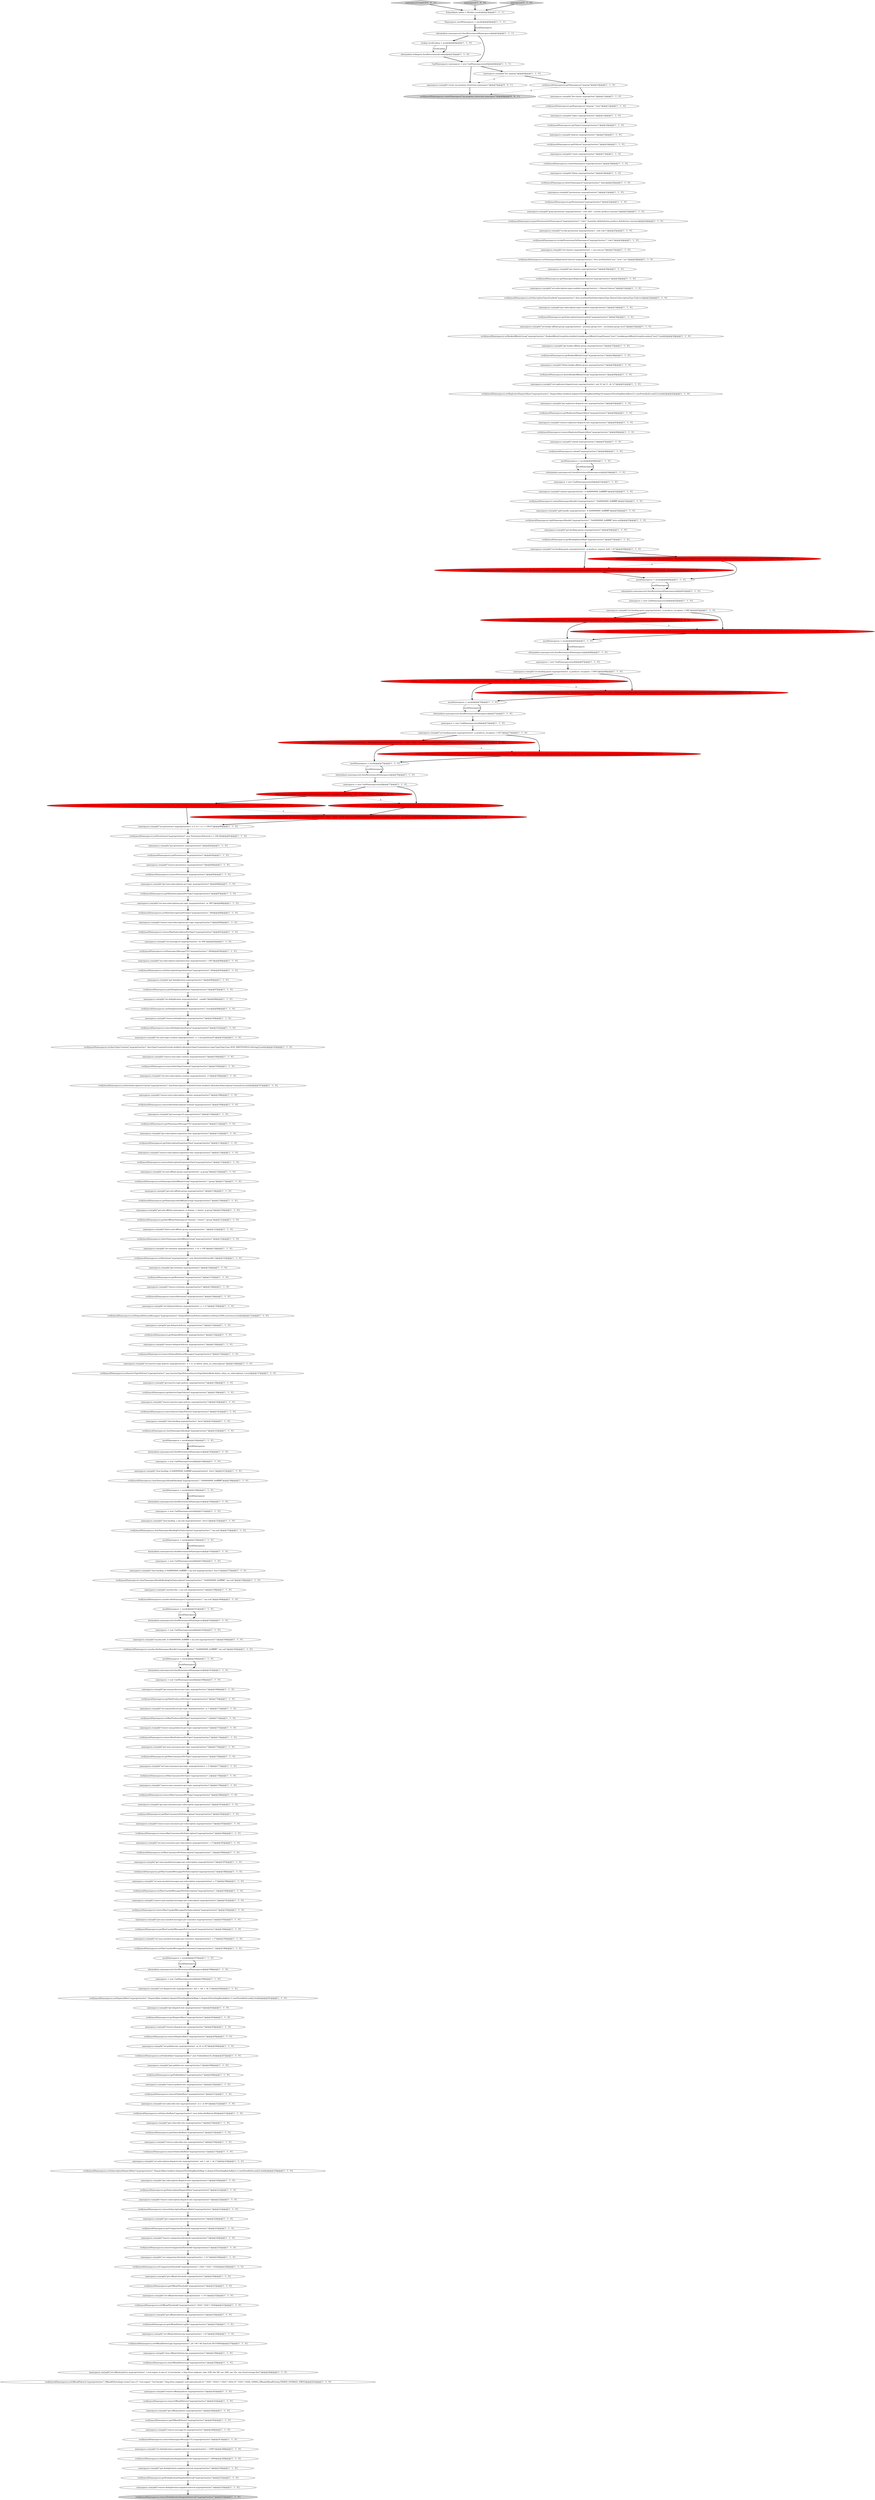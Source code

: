 digraph {
40 [style = filled, label = "when(admin.namespaces()).thenReturn(mockNamespaces)@@@66@@@['1', '1', '0']", fillcolor = white, shape = ellipse image = "AAA0AAABBB1BBB"];
129 [style = filled, label = "when(admin.namespaces()).thenReturn(mockNamespaces)@@@145@@@['1', '1', '0']", fillcolor = white, shape = ellipse image = "AAA0AAABBB1BBB"];
66 [style = filled, label = "namespaces.run(split(\"remove-retention myprop/clust/ns1\"))@@@128@@@['1', '1', '0']", fillcolor = white, shape = ellipse image = "AAA0AAABBB1BBB"];
51 [style = filled, label = "namespaces.run(split(\"get-offload-threshold myprop/clust/ns1\"))@@@230@@@['1', '1', '0']", fillcolor = white, shape = ellipse image = "AAA0AAABBB1BBB"];
261 [style = filled, label = "namespacesCreateV1['0', '0', '1']", fillcolor = lightgray, shape = diamond image = "AAA0AAABBB3BBB"];
214 [style = filled, label = "namespaces.run(split(\"set-offload-policies myprop/clust/ns1 -r test-region -d aws-s3 -b test-bucket -e http://test.endpoint -mbs 32M -rbs 5M -oat 10M -oae 10s -orp tiered-storage-first\"))@@@240@@@['1', '1', '0']", fillcolor = white, shape = ellipse image = "AAA0AAABBB1BBB"];
120 [style = filled, label = "namespaces.run(split(\"get-max-unacked-messages-per-subscription myprop/clust/ns1\"))@@@187@@@['1', '1', '0']", fillcolor = white, shape = ellipse image = "AAA0AAABBB1BBB"];
190 [style = filled, label = "mockNamespaces = mock()@@@144@@@['1', '1', '0']", fillcolor = white, shape = ellipse image = "AAA0AAABBB1BBB"];
84 [style = filled, label = "verify(mockNamespaces).setBacklogQuota(\"myprop/clust/ns1\",BacklogQuota.builder().limitSize(10 * 1024).retentionPolicy(RetentionPolicy.producer_exception).build())@@@64@@@['1', '0', '0']", fillcolor = red, shape = ellipse image = "AAA1AAABBB1BBB"];
171 [style = filled, label = "namespaces.run(split(\"remove-offload-policies myprop/clust/ns1\"))@@@242@@@['1', '1', '0']", fillcolor = white, shape = ellipse image = "AAA0AAABBB1BBB"];
147 [style = filled, label = "namespaces.run(split(\"get-replicator-dispatch-rate myprop/clust/ns1\"))@@@43@@@['1', '1', '0']", fillcolor = white, shape = ellipse image = "AAA0AAABBB1BBB"];
172 [style = filled, label = "verify(mockNamespaces).getMaxSubscriptionsPerTopic(\"myprop/clust/ns1\")@@@87@@@['1', '1', '0']", fillcolor = white, shape = ellipse image = "AAA0AAABBB1BBB"];
12 [style = filled, label = "namespaces.run(split(\"set-subscription-expiration-time myprop/clust/ns1 -t 60\"))@@@94@@@['1', '1', '0']", fillcolor = white, shape = ellipse image = "AAA0AAABBB1BBB"];
54 [style = filled, label = "mockNamespaces = mock()@@@60@@@['1', '1', '0']", fillcolor = white, shape = ellipse image = "AAA0AAABBB1BBB"];
151 [style = filled, label = "verify(mockNamespaces).getMaxUnackedMessagesPerConsumer(\"myprop/clust/ns1\")@@@194@@@['1', '1', '0']", fillcolor = white, shape = ellipse image = "AAA0AAABBB1BBB"];
34 [style = filled, label = "namespaces.run(split(\"get-bookie-affinity-group myprop/clust/ns1\"))@@@37@@@['1', '1', '0']", fillcolor = white, shape = ellipse image = "AAA0AAABBB1BBB"];
221 [style = filled, label = "verify(mockNamespaces).setMaxUnackedMessagesPerSubscription(\"myprop/clust/ns1\",3)@@@190@@@['1', '1', '0']", fillcolor = white, shape = ellipse image = "AAA0AAABBB1BBB"];
10 [style = filled, label = "namespaces.run(split(\"set-offload-deletion-lag myprop/clust/ns1 -l 1d\"))@@@236@@@['1', '1', '0']", fillcolor = white, shape = ellipse image = "AAA0AAABBB1BBB"];
229 [style = filled, label = "namespaces = new CmdNamespaces(null)@@@156@@@['1', '1', '0']", fillcolor = white, shape = ellipse image = "AAA0AAABBB1BBB"];
215 [style = filled, label = "verify(mockNamespaces).removeDelayedDeliveryMessages(\"myprop/clust/ns1\")@@@135@@@['1', '1', '0']", fillcolor = white, shape = ellipse image = "AAA0AAABBB1BBB"];
63 [style = filled, label = "verify(mockNamespaces).getPolicies(\"myprop/clust/ns1\")@@@16@@@['1', '1', '0']", fillcolor = white, shape = ellipse image = "AAA0AAABBB1BBB"];
174 [style = filled, label = "verify(mockNamespaces).removeMaxUnackedMessagesPerSubscription(\"myprop/clust/ns1\")@@@192@@@['1', '1', '0']", fillcolor = white, shape = ellipse image = "AAA0AAABBB1BBB"];
117 [style = filled, label = "verify(mockNamespaces).setBacklogQuota(\"myprop/clust/ns1\",BacklogQuota.builder().limitSize(10 * 1024 * 1024).retentionPolicy(RetentionPolicy.producer_exception).build())@@@69@@@['1', '0', '0']", fillcolor = red, shape = ellipse image = "AAA1AAABBB1BBB"];
183 [style = filled, label = "namespaces.run(split(\"remove-max-consumers-per-topic myprop/clust/ns1\"))@@@179@@@['1', '1', '0']", fillcolor = white, shape = ellipse image = "AAA0AAABBB1BBB"];
162 [style = filled, label = "namespaces.run(split(\"clear-backlog -s my-sub myprop/clust/ns1 -force\"))@@@152@@@['1', '1', '0']", fillcolor = white, shape = ellipse image = "AAA0AAABBB1BBB"];
225 [style = filled, label = "namespaces = new CmdNamespaces(null)@@@168@@@['1', '1', '0']", fillcolor = white, shape = ellipse image = "AAA0AAABBB1BBB"];
71 [style = filled, label = "namespaces.run(split(\"get-subscription-types-enabled myprop/clust/ns1\"))@@@33@@@['1', '1', '0']", fillcolor = white, shape = ellipse image = "AAA0AAABBB1BBB"];
131 [style = filled, label = "mockNamespaces = mock()@@@70@@@['1', '1', '0']", fillcolor = white, shape = ellipse image = "AAA0AAABBB1BBB"];
181 [style = filled, label = "mockNamespaces = mock()@@@197@@@['1', '1', '0']", fillcolor = white, shape = ellipse image = "AAA0AAABBB1BBB"];
58 [style = filled, label = "verify(mockNamespaces).getPersistence(\"myprop/clust/ns1\")@@@83@@@['1', '1', '0']", fillcolor = white, shape = ellipse image = "AAA0AAABBB1BBB"];
260 [style = filled, label = "namespaces.run(split(\"create my-prop/my-cluster/my-namespace\"))@@@7@@@['0', '0', '1']", fillcolor = white, shape = ellipse image = "AAA0AAABBB3BBB"];
126 [style = filled, label = "namespaces.run(split(\"get-subscribe-rate myprop/clust/ns1\"))@@@214@@@['1', '1', '0']", fillcolor = white, shape = ellipse image = "AAA0AAABBB1BBB"];
166 [style = filled, label = "namespaces.run(split(\"grant-permission myprop/clust/ns1 --role role1 --actions produce,consume\"))@@@23@@@['1', '1', '0']", fillcolor = white, shape = ellipse image = "AAA0AAABBB1BBB"];
168 [style = filled, label = "namespaces.run(split(\"clear-offload-deletion-lag myprop/clust/ns1\"))@@@238@@@['1', '1', '0']", fillcolor = white, shape = ellipse image = "AAA0AAABBB1BBB"];
176 [style = filled, label = "verify(mockNamespaces).deleteNamespaceAntiAffinityGroup(\"myprop/clust/ns1\")@@@123@@@['1', '1', '0']", fillcolor = white, shape = ellipse image = "AAA0AAABBB1BBB"];
43 [style = filled, label = "namespaces.run(split(\"get-subscription-expiration-time myprop/clust/ns1\"))@@@112@@@['1', '1', '0']", fillcolor = white, shape = ellipse image = "AAA0AAABBB1BBB"];
19 [style = filled, label = "verify(mockNamespaces).clearNamespaceBacklog(\"myprop/clust/ns1\")@@@143@@@['1', '1', '0']", fillcolor = white, shape = ellipse image = "AAA0AAABBB1BBB"];
44 [style = filled, label = "namespaces.run(split(\"clear-backlog -b 0x80000000_0xffffffff myprop/clust/ns1 -force\"))@@@147@@@['1', '1', '0']", fillcolor = white, shape = ellipse image = "AAA0AAABBB1BBB"];
102 [style = filled, label = "verify(mockNamespaces).setBookieAffinityGroup(\"myprop/clust/ns1\",BookieAffinityGroupData.builder().bookkeeperAffinityGroupPrimary(\"test1\").bookkeeperAffinityGroupSecondary(\"test2\").build())@@@36@@@['1', '1', '0']", fillcolor = white, shape = ellipse image = "AAA0AAABBB1BBB"];
199 [style = filled, label = "namespaces.run(split(\"unsubscribe -b 0x80000000_0xffffffff -s my-sub myprop/clust/ns1\"))@@@164@@@['1', '1', '0']", fillcolor = white, shape = ellipse image = "AAA0AAABBB1BBB"];
200 [style = filled, label = "namespaces = new CmdNamespaces(null)@@@199@@@['1', '1', '0']", fillcolor = white, shape = ellipse image = "AAA0AAABBB1BBB"];
178 [style = filled, label = "when(admin.namespaces()).thenReturn(mockNamespaces)@@@50@@@['1', '1', '0']", fillcolor = white, shape = ellipse image = "AAA0AAABBB1BBB"];
201 [style = filled, label = "namespaces.run(split(\"get-compaction-threshold myprop/clust/ns1\"))@@@224@@@['1', '1', '0']", fillcolor = white, shape = ellipse image = "AAA0AAABBB1BBB"];
31 [style = filled, label = "verify(mockNamespaces).revokePermissionsOnNamespace(\"myprop/clust/ns1\",\"role1\")@@@26@@@['1', '1', '0']", fillcolor = white, shape = ellipse image = "AAA0AAABBB1BBB"];
59 [style = filled, label = "namespaces.run(split(\"get-max-consumers-per-subscription myprop/clust/ns1\"))@@@181@@@['1', '1', '0']", fillcolor = white, shape = ellipse image = "AAA0AAABBB1BBB"];
27 [style = filled, label = "verify(mockNamespaces).removeReplicatorDispatchRate(\"myprop/clust/ns1\")@@@46@@@['1', '1', '0']", fillcolor = white, shape = ellipse image = "AAA0AAABBB1BBB"];
3 [style = filled, label = "Lookup mockLookup = mock()@@@6@@@['1', '1', '0']", fillcolor = white, shape = ellipse image = "AAA0AAABBB1BBB"];
60 [style = filled, label = "verify(mockNamespaces).removeSubscribeRate(\"myprop/clust/ns1\")@@@217@@@['1', '1', '0']", fillcolor = white, shape = ellipse image = "AAA0AAABBB1BBB"];
211 [style = filled, label = "verify(mockNamespaces).createNamespace(\"myprop/clust/ns1\")@@@18@@@['1', '1', '0']", fillcolor = white, shape = ellipse image = "AAA0AAABBB1BBB"];
240 [style = filled, label = "verify(mockNamespaces).setReplicatorDispatchRate(\"myprop/clust/ns1\",DispatchRate.builder().dispatchThrottlingRateInMsg(10).dispatchThrottlingRateInByte(11).ratePeriodInSecond(12).build())@@@42@@@['1', '1', '0']", fillcolor = white, shape = ellipse image = "AAA0AAABBB1BBB"];
87 [style = filled, label = "mockNamespaces = mock()@@@154@@@['1', '1', '0']", fillcolor = white, shape = ellipse image = "AAA0AAABBB1BBB"];
222 [style = filled, label = "namespaces = new CmdNamespaces(null)@@@51@@@['1', '1', '0']", fillcolor = white, shape = ellipse image = "AAA0AAABBB1BBB"];
207 [style = filled, label = "verify(mockNamespaces).removeDeduplicationSnapshotInterval(\"myprop/clust/ns1\")@@@253@@@['1', '1', '0']", fillcolor = lightgray, shape = ellipse image = "AAA0AAABBB1BBB"];
86 [style = filled, label = "namespaces.run(split(\"get-message-ttl myprop/clust/ns1\"))@@@110@@@['1', '1', '0']", fillcolor = white, shape = ellipse image = "AAA0AAABBB1BBB"];
28 [style = filled, label = "verify(mockNamespaces).setInactiveTopicPolicies(\"myprop/clust/ns1\",new InactiveTopicPolicies(InactiveTopicDeleteMode.delete_when_no_subscriptions,1,true))@@@137@@@['1', '1', '0']", fillcolor = white, shape = ellipse image = "AAA0AAABBB1BBB"];
153 [style = filled, label = "verify(mockNamespaces).setBacklogQuota(\"myprop/clust/ns1\",BacklogQuota.builder().limitSize(10l * 1024 * 1024 * 1024).limitTime(10000).retentionPolicy(RetentionPolicy.producer_exception).build())@@@79@@@['1', '0', '0']", fillcolor = red, shape = ellipse image = "AAA1AAABBB1BBB"];
234 [style = filled, label = "namespaces = new CmdNamespaces(null)@@@72@@@['1', '1', '0']", fillcolor = white, shape = ellipse image = "AAA0AAABBB1BBB"];
8 [style = filled, label = "verify(mockNamespaces).removePersistence(\"myprop/clust/ns1\")@@@85@@@['1', '1', '0']", fillcolor = white, shape = ellipse image = "AAA0AAABBB1BBB"];
152 [style = filled, label = "verify(mockNamespaces).setSubscriptionDispatchRate(\"myprop/clust/ns1\",DispatchRate.builder().dispatchThrottlingRateInMsg(-1).dispatchThrottlingRateInByte(-1).ratePeriodInSecond(2).build())@@@219@@@['1', '1', '0']", fillcolor = white, shape = ellipse image = "AAA0AAABBB1BBB"];
45 [style = filled, label = "verify(mockNamespaces).unsubscribeNamespaceBundle(\"myprop/clust/ns1\",\"0x80000000_0xffffffff\",\"my-sub\")@@@165@@@['1', '1', '0']", fillcolor = white, shape = ellipse image = "AAA0AAABBB1BBB"];
18 [style = filled, label = "verify(mockNamespaces).getCompactionThreshold(\"myprop/clust/ns1\")@@@225@@@['1', '1', '0']", fillcolor = white, shape = ellipse image = "AAA0AAABBB1BBB"];
46 [style = filled, label = "namespaces.run(split(\"clear-backlog -b 0x80000000_0xffffffff -s my-sub myprop/clust/ns1 -force\"))@@@157@@@['1', '1', '0']", fillcolor = white, shape = ellipse image = "AAA0AAABBB1BBB"];
4 [style = filled, label = "verify(mockNamespaces).getOffloadThreshold(\"myprop/clust/ns1\")@@@231@@@['1', '1', '0']", fillcolor = white, shape = ellipse image = "AAA0AAABBB1BBB"];
143 [style = filled, label = "namespaces.run(split(\"get-publish-rate myprop/clust/ns1\"))@@@208@@@['1', '1', '0']", fillcolor = white, shape = ellipse image = "AAA0AAABBB1BBB"];
56 [style = filled, label = "namespaces.run(split(\"get-dispatch-rate myprop/clust/ns1\"))@@@202@@@['1', '1', '0']", fillcolor = white, shape = ellipse image = "AAA0AAABBB1BBB"];
50 [style = filled, label = "mockNamespaces = mock()@@@49@@@['1', '1', '0']", fillcolor = white, shape = ellipse image = "AAA0AAABBB1BBB"];
111 [style = filled, label = "namespaces.run(split(\"remove-max-unacked-messages-per-subscription myprop/clust/ns1\"))@@@191@@@['1', '1', '0']", fillcolor = white, shape = ellipse image = "AAA0AAABBB1BBB"];
26 [style = filled, label = "namespaces.run(split(\"get-deduplication-snapshot-interval myprop/clust/ns1\"))@@@250@@@['1', '1', '0']", fillcolor = white, shape = ellipse image = "AAA0AAABBB1BBB"];
52 [style = filled, label = "namespaces.run(split(\"set-backlog-quota myprop/clust/ns1 -p producer_request_hold -l 10\"))@@@58@@@['1', '1', '0']", fillcolor = white, shape = ellipse image = "AAA0AAABBB1BBB"];
196 [style = filled, label = "namespaces.run(split(\"get-deduplication myprop/clust/ns1\"))@@@96@@@['1', '1', '0']", fillcolor = white, shape = ellipse image = "AAA0AAABBB1BBB"];
9 [style = filled, label = "verify(mockNamespaces).setDispatchRate(\"myprop/clust/ns1\",DispatchRate.builder().dispatchThrottlingRateInMsg(-1).dispatchThrottlingRateInByte(-1).ratePeriodInSecond(2).build())@@@201@@@['1', '1', '0']", fillcolor = white, shape = ellipse image = "AAA0AAABBB1BBB"];
115 [style = filled, label = "verify(mockNamespaces).setMaxConsumersPerTopic(\"myprop/clust/ns1\",2)@@@178@@@['1', '1', '0']", fillcolor = white, shape = ellipse image = "AAA0AAABBB1BBB"];
210 [style = filled, label = "namespaces.run(split(\"set-clusters myprop/clust/ns1 -c use,usw,usc\"))@@@27@@@['1', '1', '0']", fillcolor = white, shape = ellipse image = "AAA0AAABBB1BBB"];
110 [style = filled, label = "namespaces.run(split(\"get-inactive-topic-policies myprop/clust/ns1\"))@@@138@@@['1', '1', '0']", fillcolor = white, shape = ellipse image = "AAA0AAABBB1BBB"];
33 [style = filled, label = "verify(mockNamespaces).removeAutoTopicCreation(\"myprop/clust/ns1\")@@@105@@@['1', '1', '0']", fillcolor = white, shape = ellipse image = "AAA0AAABBB1BBB"];
36 [style = filled, label = "namespaces.run(split(\"set-retention myprop/clust/ns1 -t 1h -s 1M\"))@@@124@@@['1', '1', '0']", fillcolor = white, shape = ellipse image = "AAA0AAABBB1BBB"];
98 [style = filled, label = "namespaces.run(split(\"get-max-producers-per-topic myprop/clust/ns1\"))@@@169@@@['1', '1', '0']", fillcolor = white, shape = ellipse image = "AAA0AAABBB1BBB"];
21 [style = filled, label = "namespaces.run(split(\"unload myprop/clust/ns1 -b 0x80000000_0xffffffff\"))@@@52@@@['1', '1', '0']", fillcolor = white, shape = ellipse image = "AAA0AAABBB1BBB"];
165 [style = filled, label = "when(admin.namespaces()).thenReturn(mockNamespaces)@@@155@@@['1', '1', '0']", fillcolor = white, shape = ellipse image = "AAA0AAABBB1BBB"];
257 [style = filled, label = "verify(mockNamespaces).setBacklogQuota(\"myprop/clust/ns1\",BacklogQuota.builder().limitSize(10).retentionPolicy(RetentionPolicy.producer_request_hold).build(),BacklogQuota.BacklogQuotaType.destination_storage)@@@59@@@['0', '1', '0']", fillcolor = red, shape = ellipse image = "AAA1AAABBB2BBB"];
204 [style = filled, label = "namespaces.run(split(\"get-clusters myprop/clust/ns1\"))@@@29@@@['1', '1', '0']", fillcolor = white, shape = ellipse image = "AAA0AAABBB1BBB"];
235 [style = filled, label = "verify(mockNamespaces).getSubscribeRate(\"myprop/clust/ns1\")@@@215@@@['1', '1', '0']", fillcolor = white, shape = ellipse image = "AAA0AAABBB1BBB"];
259 [style = filled, label = "verify(mockNamespaces).createNamespace(\"my-prop/my-cluster/my-namespace\")@@@8@@@['0', '0', '1']", fillcolor = lightgray, shape = ellipse image = "AAA0AAABBB3BBB"];
230 [style = filled, label = "verify(mockNamespaces).setRetention(\"myprop/clust/ns1\",new RetentionPolicies(60,1))@@@125@@@['1', '1', '0']", fillcolor = white, shape = ellipse image = "AAA0AAABBB1BBB"];
155 [style = filled, label = "verify(mockNamespaces).getTopics(\"myprop/clust/ns1\")@@@14@@@['1', '1', '0']", fillcolor = white, shape = ellipse image = "AAA0AAABBB1BBB"];
64 [style = filled, label = "verify(mockNamespaces).removeMaxProducersPerTopic(\"myprop/clust/ns1\")@@@174@@@['1', '1', '0']", fillcolor = white, shape = ellipse image = "AAA0AAABBB1BBB"];
57 [style = filled, label = "namespaces.run(split(\"remove-max-producers-per-topic myprop/clust/ns1\"))@@@173@@@['1', '1', '0']", fillcolor = white, shape = ellipse image = "AAA0AAABBB1BBB"];
72 [style = filled, label = "verify(mockNamespaces).clearNamespaceBundleBacklogForSubscription(\"myprop/clust/ns1\",\"0x80000000_0xffffffff\",\"my-sub\")@@@158@@@['1', '1', '0']", fillcolor = white, shape = ellipse image = "AAA0AAABBB1BBB"];
100 [style = filled, label = "namespaces.run(split(\"get-max-subscriptions-per-topic myprop/clust/ns1\"))@@@86@@@['1', '1', '0']", fillcolor = white, shape = ellipse image = "AAA0AAABBB1BBB"];
167 [style = filled, label = "verify(mockNamespaces).removeCompactionThreshold(\"myprop/clust/ns1\")@@@227@@@['1', '1', '0']", fillcolor = white, shape = ellipse image = "AAA0AAABBB1BBB"];
256 [style = filled, label = "verify(mockNamespaces).setBacklogQuota(\"myprop/clust/ns1\",BacklogQuota.builder().limitSize(10l * 1024 * 1024 * 1024).limitTime(10000).retentionPolicy(RetentionPolicy.producer_exception).build(),BacklogQuota.BacklogQuotaType.message_age)@@@79@@@['0', '1', '0']", fillcolor = red, shape = ellipse image = "AAA1AAABBB2BBB"];
32 [style = filled, label = "when(admin.namespaces()).thenReturn(mockNamespaces)@@@76@@@['1', '1', '0']", fillcolor = white, shape = ellipse image = "AAA0AAABBB1BBB"];
25 [style = filled, label = "namespaces.run(split(\"get-max-unacked-messages-per-consumer myprop/clust/ns1\"))@@@193@@@['1', '1', '0']", fillcolor = white, shape = ellipse image = "AAA0AAABBB1BBB"];
68 [style = filled, label = "namespaces = new CmdNamespaces(null)@@@67@@@['1', '1', '0']", fillcolor = white, shape = ellipse image = "AAA0AAABBB1BBB"];
246 [style = filled, label = "mockNamespaces = mock()@@@161@@@['1', '1', '0']", fillcolor = white, shape = ellipse image = "AAA0AAABBB1BBB"];
24 [style = filled, label = "verify(mockNamespaces).setNamespaceAntiAffinityGroup(\"myprop/clust/ns1\",\"group\")@@@117@@@['1', '1', '0']", fillcolor = white, shape = ellipse image = "AAA0AAABBB1BBB"];
158 [style = filled, label = "verify(mockNamespaces).getBacklogQuotaMap(\"myprop/clust/ns1\")@@@57@@@['1', '1', '0']", fillcolor = white, shape = ellipse image = "AAA0AAABBB1BBB"];
74 [style = filled, label = "namespaces.run(split(\"remove-publish-rate myprop/clust/ns1\"))@@@210@@@['1', '1', '0']", fillcolor = white, shape = ellipse image = "AAA0AAABBB1BBB"];
184 [style = filled, label = "mockNamespaces = mock()@@@65@@@['1', '1', '0']", fillcolor = white, shape = ellipse image = "AAA0AAABBB1BBB"];
191 [style = filled, label = "verify(mockNamespaces).getSubscriptionTypesEnabled(\"myprop/clust/ns1\")@@@34@@@['1', '1', '0']", fillcolor = white, shape = ellipse image = "AAA0AAABBB1BBB"];
138 [style = filled, label = "verify(mockNamespaces).getPublishRate(\"myprop/clust/ns1\")@@@209@@@['1', '1', '0']", fillcolor = white, shape = ellipse image = "AAA0AAABBB1BBB"];
233 [style = filled, label = "namespaces = new CmdNamespaces(null)@@@163@@@['1', '1', '0']", fillcolor = white, shape = ellipse image = "AAA0AAABBB1BBB"];
242 [style = filled, label = "namespaces.run(split(\"set-deduplication-snapshot-interval myprop/clust/ns1 -i 1000\"))@@@248@@@['1', '1', '0']", fillcolor = white, shape = ellipse image = "AAA0AAABBB1BBB"];
0 [style = filled, label = "namespaces.run(split(\"get-anti-affinity-group myprop/clust/ns1\"))@@@118@@@['1', '1', '0']", fillcolor = white, shape = ellipse image = "AAA0AAABBB1BBB"];
161 [style = filled, label = "verify(mockNamespaces).deleteBookieAffinityGroup(\"myprop/clust/ns1\")@@@40@@@['1', '1', '0']", fillcolor = white, shape = ellipse image = "AAA0AAABBB1BBB"];
218 [style = filled, label = "verify(mockNamespaces).getMaxConsumersPerSubscription(\"myprop/clust/ns1\")@@@182@@@['1', '1', '0']", fillcolor = white, shape = ellipse image = "AAA0AAABBB1BBB"];
228 [style = filled, label = "namespaces.run(split(\"set-persistence myprop/clust/ns1 -e 2 -w 1 -a 1 -r 100.0\"))@@@80@@@['1', '1', '0']", fillcolor = white, shape = ellipse image = "AAA0AAABBB1BBB"];
140 [style = filled, label = "namespaces.run(split(\"remove-delayed-delivery myprop/clust/ns1\"))@@@134@@@['1', '1', '0']", fillcolor = white, shape = ellipse image = "AAA0AAABBB1BBB"];
38 [style = filled, label = "verify(mockNamespaces).grantPermissionOnNamespace(\"myprop/clust/ns1\",\"role1\",EnumSet.of(AuthAction.produce,AuthAction.consume))@@@24@@@['1', '1', '0']", fillcolor = white, shape = ellipse image = "AAA0AAABBB1BBB"];
193 [style = filled, label = "namespaces.run(split(\"split-bundle myprop/clust/ns1 -b 0x00000000_0xffffffff\"))@@@54@@@['1', '1', '0']", fillcolor = white, shape = ellipse image = "AAA0AAABBB1BBB"];
121 [style = filled, label = "verify(mockNamespaces).getSubscriptionDispatchRate(\"myprop/clust/ns1\")@@@221@@@['1', '1', '0']", fillcolor = white, shape = ellipse image = "AAA0AAABBB1BBB"];
142 [style = filled, label = "namespaces.run(split(\"delete-anti-affinity-group myprop/clust/ns1 \"))@@@122@@@['1', '1', '0']", fillcolor = white, shape = ellipse image = "AAA0AAABBB1BBB"];
241 [style = filled, label = "verify(mockNamespaces).setDeduplicationSnapshotInterval(\"myprop/clust/ns1\",1000)@@@249@@@['1', '1', '0']", fillcolor = white, shape = ellipse image = "AAA0AAABBB1BBB"];
61 [style = filled, label = "verify(mockNamespaces).clearOffloadDeleteLag(\"myprop/clust/ns1\")@@@239@@@['1', '1', '0']", fillcolor = white, shape = ellipse image = "AAA0AAABBB1BBB"];
62 [style = filled, label = "namespaces.run(split(\"remove-inactive-topic-policies myprop/clust/ns1\"))@@@140@@@['1', '1', '0']", fillcolor = white, shape = ellipse image = "AAA0AAABBB1BBB"];
37 [style = filled, label = "when(admin.namespaces()).thenReturn(mockNamespaces)@@@150@@@['1', '1', '0']", fillcolor = white, shape = ellipse image = "AAA0AAABBB1BBB"];
6 [style = filled, label = "verify(mockNamespaces).getNamespaces(\"myprop\",\"clust\")@@@12@@@['1', '1', '0']", fillcolor = white, shape = ellipse image = "AAA0AAABBB1BBB"];
141 [style = filled, label = "namespaces['1', '0', '0']", fillcolor = lightgray, shape = diamond image = "AAA0AAABBB1BBB"];
208 [style = filled, label = "verify(mockNamespaces).setMaxConsumersPerSubscription(\"myprop/clust/ns1\",3)@@@186@@@['1', '1', '0']", fillcolor = white, shape = ellipse image = "AAA0AAABBB1BBB"];
91 [style = filled, label = "namespaces.run(split(\"remove-compaction-threshold myprop/clust/ns1\"))@@@226@@@['1', '1', '0']", fillcolor = white, shape = ellipse image = "AAA0AAABBB1BBB"];
175 [style = filled, label = "verify(mockNamespaces).splitNamespaceBundle(\"myprop/clust/ns1\",\"0x00000000_0xffffffff\",false,null)@@@55@@@['1', '1', '0']", fillcolor = white, shape = ellipse image = "AAA0AAABBB1BBB"];
42 [style = filled, label = "verify(mockNamespaces).getMaxUnackedMessagesPerSubscription(\"myprop/clust/ns1\")@@@188@@@['1', '1', '0']", fillcolor = white, shape = ellipse image = "AAA0AAABBB1BBB"];
20 [style = filled, label = "namespaces.run(split(\"create myprop/clust/ns1\"))@@@17@@@['1', '1', '0']", fillcolor = white, shape = ellipse image = "AAA0AAABBB1BBB"];
1 [style = filled, label = "when(admin.namespaces()).thenReturn(mockNamespaces)@@@162@@@['1', '1', '0']", fillcolor = white, shape = ellipse image = "AAA0AAABBB1BBB"];
69 [style = filled, label = "namespaces = new CmdNamespaces(null)@@@146@@@['1', '1', '0']", fillcolor = white, shape = ellipse image = "AAA0AAABBB1BBB"];
29 [style = filled, label = "verify(mockNamespaces).setCompactionThreshold(\"myprop/clust/ns1\",1024 * 1024 * 1024)@@@229@@@['1', '1', '0']", fillcolor = white, shape = ellipse image = "AAA0AAABBB1BBB"];
104 [style = filled, label = "namespaces.run(split(\"set-subscribe-rate myprop/clust/ns1 -sr 2 -st 60\"))@@@212@@@['1', '1', '0']", fillcolor = white, shape = ellipse image = "AAA0AAABBB1BBB"];
136 [style = filled, label = "verify(mockNamespaces).unload(\"myprop/clust/ns1\")@@@48@@@['1', '1', '0']", fillcolor = white, shape = ellipse image = "AAA0AAABBB1BBB"];
203 [style = filled, label = "namespaces.run(split(\"get-subscription-dispatch-rate myprop/clust/ns1\"))@@@220@@@['1', '1', '0']", fillcolor = white, shape = ellipse image = "AAA0AAABBB1BBB"];
243 [style = filled, label = "verify(mockNamespaces).getReplicatorDispatchRate(\"myprop/clust/ns1\")@@@44@@@['1', '1', '0']", fillcolor = white, shape = ellipse image = "AAA0AAABBB1BBB"];
254 [style = filled, label = "verify(mockNamespaces).setBacklogQuota(\"myprop/clust/ns1\",BacklogQuota.builder().limitSize(10 * 1024 * 1024).retentionPolicy(RetentionPolicy.producer_exception).build(),BacklogQuota.BacklogQuotaType.destination_storage)@@@69@@@['0', '1', '0']", fillcolor = red, shape = ellipse image = "AAA1AAABBB2BBB"];
148 [style = filled, label = "verify(mockNamespaces).getDeduplicationSnapshotInterval(\"myprop/clust/ns1\")@@@251@@@['1', '1', '0']", fillcolor = white, shape = ellipse image = "AAA0AAABBB1BBB"];
194 [style = filled, label = "verify(mockNamespaces).setNamespaceMessageTTL(\"myprop/clust/ns1\",300)@@@93@@@['1', '1', '0']", fillcolor = white, shape = ellipse image = "AAA0AAABBB1BBB"];
182 [style = filled, label = "verify(mockNamespaces).getNamespaces(\"myprop\")@@@10@@@['1', '1', '0']", fillcolor = white, shape = ellipse image = "AAA0AAABBB1BBB"];
258 [style = filled, label = "verify(mockNamespaces).setBacklogQuota(\"myprop/clust/ns1\",BacklogQuota.builder().limitSize(10 * 1024).retentionPolicy(RetentionPolicy.producer_exception).build(),BacklogQuota.BacklogQuotaType.destination_storage)@@@64@@@['0', '1', '0']", fillcolor = red, shape = ellipse image = "AAA1AAABBB2BBB"];
47 [style = filled, label = "verify(mockNamespaces).deleteNamespace(\"myprop/clust/ns1\",false)@@@20@@@['1', '1', '0']", fillcolor = white, shape = ellipse image = "AAA0AAABBB1BBB"];
96 [style = filled, label = "namespaces.run(split(\"set-compaction-threshold myprop/clust/ns1 -t 1G\"))@@@228@@@['1', '1', '0']", fillcolor = white, shape = ellipse image = "AAA0AAABBB1BBB"];
212 [style = filled, label = "verify(mockNamespaces).getInactiveTopicPolicies(\"myprop/clust/ns1\")@@@139@@@['1', '1', '0']", fillcolor = white, shape = ellipse image = "AAA0AAABBB1BBB"];
163 [style = filled, label = "namespaces.run(split(\"list myprop\"))@@@9@@@['1', '1', '0']", fillcolor = white, shape = ellipse image = "AAA0AAABBB1BBB"];
97 [style = filled, label = "when(admin.namespaces()).thenReturn(mockNamespaces)@@@5@@@['1', '1', '1']", fillcolor = white, shape = ellipse image = "AAA0AAABBB1BBB"];
127 [style = filled, label = "verify(mockNamespaces).getSubscriptionExpirationTime(\"myprop/clust/ns1\")@@@113@@@['1', '1', '0']", fillcolor = white, shape = ellipse image = "AAA0AAABBB1BBB"];
238 [style = filled, label = "namespaces.run(split(\"remove-auto-topic-creation myprop/clust/ns1\"))@@@104@@@['1', '1', '0']", fillcolor = white, shape = ellipse image = "AAA0AAABBB1BBB"];
49 [style = filled, label = "verify(mockNamespaces).setOffloadPolicies(\"myprop/clust/ns1\",OffloadPoliciesImpl.create(\"aws-s3\",\"test-region\",\"test-bucket\",\"http://test.endpoint\",null,null,null,null,32 * 1024 * 1024,5 * 1024 * 1024,10 * 1024 * 1024L,10000L,OffloadedReadPriority.TIERED_STORAGE_FIRST))@@@241@@@['1', '1', '0']", fillcolor = white, shape = ellipse image = "AAA0AAABBB1BBB"];
125 [style = filled, label = "namespaces.run(split(\"set-delayed-delivery myprop/clust/ns1 -e -t 1s\"))@@@130@@@['1', '1', '0']", fillcolor = white, shape = ellipse image = "AAA0AAABBB1BBB"];
14 [style = filled, label = "verify(mockNamespaces).setDeduplicationStatus(\"myprop/clust/ns1\",true)@@@99@@@['1', '1', '0']", fillcolor = white, shape = ellipse image = "AAA0AAABBB1BBB"];
154 [style = filled, label = "namespaces.run(split(\"remove-subscribe-rate myprop/clust/ns1\"))@@@216@@@['1', '1', '0']", fillcolor = white, shape = ellipse image = "AAA0AAABBB1BBB"];
17 [style = filled, label = "verify(mockNamespaces).removeDispatchRate(\"myprop/clust/ns1\")@@@205@@@['1', '1', '0']", fillcolor = white, shape = ellipse image = "AAA0AAABBB1BBB"];
109 [style = filled, label = "namespaces.run(split(\"remove-deduplication-snapshot-interval myprop/clust/ns1\"))@@@252@@@['1', '1', '0']", fillcolor = white, shape = ellipse image = "AAA0AAABBB1BBB"];
224 [style = filled, label = "verify(mockNamespaces).setMaxProducersPerTopic(\"myprop/clust/ns1\",1)@@@172@@@['1', '1', '0']", fillcolor = white, shape = ellipse image = "AAA0AAABBB1BBB"];
78 [style = filled, label = "namespaces.run(split(\"set-subscription-types-enabled myprop/clust/ns1 -t Shared,Failover\"))@@@31@@@['1', '1', '0']", fillcolor = white, shape = ellipse image = "AAA0AAABBB1BBB"];
105 [style = filled, label = "verify(mockNamespaces).removePublishRate(\"myprop/clust/ns1\")@@@211@@@['1', '1', '0']", fillcolor = white, shape = ellipse image = "AAA0AAABBB1BBB"];
159 [style = filled, label = "verify(mockNamespaces).removeOffloadPolicies(\"myprop/clust/ns1\")@@@243@@@['1', '1', '0']", fillcolor = white, shape = ellipse image = "AAA0AAABBB1BBB"];
226 [style = filled, label = "when(admin.lookups()).thenReturn(mockLookup)@@@7@@@['1', '1', '0']", fillcolor = white, shape = ellipse image = "AAA0AAABBB1BBB"];
94 [style = filled, label = "verify(mockNamespaces).setNamespaceReplicationClusters(\"myprop/clust/ns1\",Sets.newHashSet(\"use\",\"usw\",\"usc\"))@@@28@@@['1', '1', '0']", fillcolor = white, shape = ellipse image = "AAA0AAABBB1BBB"];
195 [style = filled, label = "namespaces.run(split(\"set-backlog-quota myprop/clust/ns1 -p producer_exception -l 10G\"))@@@73@@@['1', '1', '0']", fillcolor = white, shape = ellipse image = "AAA0AAABBB1BBB"];
118 [style = filled, label = "verify(mockNamespaces).getMaxConsumersPerTopic(\"myprop/clust/ns1\")@@@176@@@['1', '1', '0']", fillcolor = white, shape = ellipse image = "AAA0AAABBB1BBB"];
76 [style = filled, label = "namespaces.run(split(\"unload myprop/clust/ns1\"))@@@47@@@['1', '1', '0']", fillcolor = white, shape = ellipse image = "AAA0AAABBB1BBB"];
106 [style = filled, label = "verify(mockNamespaces).setPublishRate(\"myprop/clust/ns1\",new PublishRate(10,20))@@@207@@@['1', '1', '0']", fillcolor = white, shape = ellipse image = "AAA0AAABBB1BBB"];
122 [style = filled, label = "namespaces.run(split(\"clear-backlog myprop/clust/ns1 -force\"))@@@142@@@['1', '1', '0']", fillcolor = white, shape = ellipse image = "AAA0AAABBB1BBB"];
170 [style = filled, label = "namespaces.run(split(\"revoke-permission myprop/clust/ns1 --role role1\"))@@@25@@@['1', '1', '0']", fillcolor = white, shape = ellipse image = "AAA0AAABBB1BBB"];
219 [style = filled, label = "namespaces.run(split(\"set-inactive-topic-policies myprop/clust/ns1 -e -t 1s -m delete_when_no_subscriptions\"))@@@136@@@['1', '1', '0']", fillcolor = white, shape = ellipse image = "AAA0AAABBB1BBB"];
132 [style = filled, label = "namespaces.run(split(\"set-anti-affinity-group myprop/clust/ns1 -g group\"))@@@116@@@['1', '1', '0']", fillcolor = white, shape = ellipse image = "AAA0AAABBB1BBB"];
134 [style = filled, label = "namespaces.run(split(\"get-max-consumers-per-topic myprop/clust/ns1\"))@@@175@@@['1', '1', '0']", fillcolor = white, shape = ellipse image = "AAA0AAABBB1BBB"];
99 [style = filled, label = "namespaces.run(split(\"set-max-consumers-per-subscription myprop/clust/ns1 -c 3\"))@@@185@@@['1', '1', '0']", fillcolor = white, shape = ellipse image = "AAA0AAABBB1BBB"];
247 [style = filled, label = "namespaces.run(split(\"remove-auto-subscription-creation myprop/clust/ns1\"))@@@108@@@['1', '1', '0']", fillcolor = white, shape = ellipse image = "AAA0AAABBB1BBB"];
192 [style = filled, label = "namespaces.run(split(\"get-delayed-delivery myprop/clust/ns1\"))@@@132@@@['1', '1', '0']", fillcolor = white, shape = ellipse image = "AAA0AAABBB1BBB"];
88 [style = filled, label = "verify(mockNamespaces).getNamespaceReplicationClusters(\"myprop/clust/ns1\")@@@30@@@['1', '1', '0']", fillcolor = white, shape = ellipse image = "AAA0AAABBB1BBB"];
124 [style = filled, label = "namespaces.run(split(\"get-offload-deletion-lag myprop/clust/ns1\"))@@@234@@@['1', '1', '0']", fillcolor = white, shape = ellipse image = "AAA0AAABBB1BBB"];
205 [style = filled, label = "namespaces.run(split(\"list-cluster myprop/clust\"))@@@11@@@['1', '1', '0']", fillcolor = white, shape = ellipse image = "AAA0AAABBB1BBB"];
237 [style = filled, label = "namespaces.run(split(\"set-max-unacked-messages-per-subscription myprop/clust/ns1 -c 3\"))@@@189@@@['1', '1', '0']", fillcolor = white, shape = ellipse image = "AAA0AAABBB1BBB"];
119 [style = filled, label = "when(admin.namespaces()).thenReturn(mockNamespaces)@@@71@@@['1', '1', '0']", fillcolor = white, shape = ellipse image = "AAA0AAABBB1BBB"];
223 [style = filled, label = "namespaces.run(split(\"topics myprop/clust/ns1\"))@@@13@@@['1', '1', '0']", fillcolor = white, shape = ellipse image = "AAA0AAABBB1BBB"];
107 [style = filled, label = "namespaces.run(split(\"set-replicator-dispatch-rate myprop/clust/ns1 -md 10 -bd 11 -dt 12\"))@@@41@@@['1', '1', '0']", fillcolor = white, shape = ellipse image = "AAA0AAABBB1BBB"];
41 [style = filled, label = "verify(mockNamespaces).setMaxUnackedMessagesPerConsumer(\"myprop/clust/ns1\",3)@@@196@@@['1', '1', '0']", fillcolor = white, shape = ellipse image = "AAA0AAABBB1BBB"];
82 [style = filled, label = "verify(mockNamespaces).getPermissions(\"myprop/clust/ns1\")@@@22@@@['1', '1', '0']", fillcolor = white, shape = ellipse image = "AAA0AAABBB1BBB"];
23 [style = filled, label = "verify(mockNamespaces).clearNamespaceBacklogForSubscription(\"myprop/clust/ns1\",\"my-sub\")@@@153@@@['1', '1', '0']", fillcolor = white, shape = ellipse image = "AAA0AAABBB1BBB"];
116 [style = filled, label = "verify(mockNamespaces).clearNamespaceBundleBacklog(\"myprop/clust/ns1\",\"0x80000000_0xffffffff\")@@@148@@@['1', '1', '0']", fillcolor = white, shape = ellipse image = "AAA0AAABBB1BBB"];
156 [style = filled, label = "namespaces.run(split(\"set-max-subscriptions-per-topic myprop/clust/ns1 -m 300\"))@@@88@@@['1', '1', '0']", fillcolor = white, shape = ellipse image = "AAA0AAABBB1BBB"];
95 [style = filled, label = "namespaces.run(split(\"delete-bookie-affinity-group myprop/clust/ns1\"))@@@39@@@['1', '1', '0']", fillcolor = white, shape = ellipse image = "AAA0AAABBB1BBB"];
92 [style = filled, label = "namespaces.run(split(\"remove-max-consumers-per-subscription myprop/clust/ns1\"))@@@183@@@['1', '1', '0']", fillcolor = white, shape = ellipse image = "AAA0AAABBB1BBB"];
145 [style = filled, label = "namespaces.run(split(\"set-subscription-dispatch-rate myprop/clust/ns1 -md -1 -bd -1 -dt 2\"))@@@218@@@['1', '1', '0']", fillcolor = white, shape = ellipse image = "AAA0AAABBB1BBB"];
130 [style = filled, label = "namespaces.run(split(\"get-backlog-quotas myprop/clust/ns1\"))@@@56@@@['1', '1', '0']", fillcolor = white, shape = ellipse image = "AAA0AAABBB1BBB"];
123 [style = filled, label = "verify(mockNamespaces).setSubscribeRate(\"myprop/clust/ns1\",new SubscribeRate(2,60))@@@213@@@['1', '1', '0']", fillcolor = white, shape = ellipse image = "AAA0AAABBB1BBB"];
236 [style = filled, label = "namespaces.run(split(\"permissions myprop/clust/ns1\"))@@@21@@@['1', '1', '0']", fillcolor = white, shape = ellipse image = "AAA0AAABBB1BBB"];
179 [style = filled, label = "namespaces.run(split(\"get-offload-policies myprop/clust/ns1\"))@@@244@@@['1', '1', '0']", fillcolor = white, shape = ellipse image = "AAA0AAABBB1BBB"];
11 [style = filled, label = "namespaces.run(split(\"set-message-ttl myprop/clust/ns1 -ttl 300\"))@@@92@@@['1', '1', '0']", fillcolor = white, shape = ellipse image = "AAA0AAABBB1BBB"];
93 [style = filled, label = "verify(mockNamespaces).setBacklogQuota(\"myprop/clust/ns1\",BacklogQuota.builder().limitSize(10L * 1024 * 1024 * 1024).retentionPolicy(RetentionPolicy.producer_exception).build())@@@74@@@['1', '0', '0']", fillcolor = red, shape = ellipse image = "AAA1AAABBB1BBB"];
103 [style = filled, label = "verify(mockNamespaces).getDispatchRate(\"myprop/clust/ns1\")@@@203@@@['1', '1', '0']", fillcolor = white, shape = ellipse image = "AAA0AAABBB1BBB"];
135 [style = filled, label = "namespaces.run(split(\"remove-persistence myprop/clust/ns1\"))@@@84@@@['1', '1', '0']", fillcolor = white, shape = ellipse image = "AAA0AAABBB1BBB"];
185 [style = filled, label = "when(admin.namespaces()).thenReturn(mockNamespaces)@@@198@@@['1', '1', '0']", fillcolor = white, shape = ellipse image = "AAA0AAABBB1BBB"];
187 [style = filled, label = "verify(mockNamespaces).getOffloadDeleteLagMs(\"myprop/clust/ns1\")@@@235@@@['1', '1', '0']", fillcolor = white, shape = ellipse image = "AAA0AAABBB1BBB"];
146 [style = filled, label = "verify(mockNamespaces).removeSubscriptionDispatchRate(\"myprop/clust/ns1\")@@@223@@@['1', '1', '0']", fillcolor = white, shape = ellipse image = "AAA0AAABBB1BBB"];
209 [style = filled, label = "namespaces.run(split(\"policies myprop/clust/ns1\"))@@@15@@@['1', '1', '0']", fillcolor = white, shape = ellipse image = "AAA0AAABBB1BBB"];
216 [style = filled, label = "verify(mockNamespaces).getAntiAffinityNamespaces(\"dummy\",\"cluster\",\"group\")@@@121@@@['1', '1', '0']", fillcolor = white, shape = ellipse image = "AAA0AAABBB1BBB"];
227 [style = filled, label = "mockNamespaces = mock()@@@149@@@['1', '1', '0']", fillcolor = white, shape = ellipse image = "AAA0AAABBB1BBB"];
244 [style = filled, label = "namespaces.run(split(\"get-retention myprop/clust/ns1\"))@@@126@@@['1', '1', '0']", fillcolor = white, shape = ellipse image = "AAA0AAABBB1BBB"];
15 [style = filled, label = "namespaces.run(split(\"remove-deduplication myprop/clust/ns1\"))@@@100@@@['1', '1', '0']", fillcolor = white, shape = ellipse image = "AAA0AAABBB1BBB"];
249 [style = filled, label = "verify(mockNamespaces).removeMaxConsumersPerSubscription(\"myprop/clust/ns1\")@@@184@@@['1', '1', '0']", fillcolor = white, shape = ellipse image = "AAA0AAABBB1BBB"];
113 [style = filled, label = "namespaces.run(split(\"remove-subscription-dispatch-rate myprop/clust/ns1\"))@@@222@@@['1', '1', '0']", fillcolor = white, shape = ellipse image = "AAA0AAABBB1BBB"];
108 [style = filled, label = "mockNamespaces = mock()@@@166@@@['1', '1', '0']", fillcolor = white, shape = ellipse image = "AAA0AAABBB1BBB"];
149 [style = filled, label = "namespaces.run(split(\"set-backlog-quota myprop/clust/ns1 -p producer_exception -l 10G -lt 10000\"))@@@78@@@['1', '0', '0']", fillcolor = red, shape = ellipse image = "AAA1AAABBB1BBB"];
133 [style = filled, label = "verify(mockNamespaces).setOffloadThreshold(\"myprop/clust/ns1\",1024 * 1024 * 1024)@@@233@@@['1', '1', '0']", fillcolor = white, shape = ellipse image = "AAA0AAABBB1BBB"];
16 [style = filled, label = "CmdNamespaces namespaces = new CmdNamespaces(null)@@@6@@@['1', '1', '1']", fillcolor = white, shape = ellipse image = "AAA0AAABBB1BBB"];
157 [style = filled, label = "verify(mockNamespaces).removeAutoSubscriptionCreation(\"myprop/clust/ns1\")@@@109@@@['1', '1', '0']", fillcolor = white, shape = ellipse image = "AAA0AAABBB1BBB"];
231 [style = filled, label = "namespaces.run(split(\"get-persistence myprop/clust/ns1\"))@@@82@@@['1', '1', '0']", fillcolor = white, shape = ellipse image = "AAA0AAABBB1BBB"];
245 [style = filled, label = "when(admin.namespaces()).thenReturn(mockNamespaces)@@@61@@@['1', '1', '0']", fillcolor = white, shape = ellipse image = "AAA0AAABBB1BBB"];
248 [style = filled, label = "verify(mockNamespaces).removeRetention(\"myprop/clust/ns1\")@@@129@@@['1', '1', '0']", fillcolor = white, shape = ellipse image = "AAA0AAABBB1BBB"];
197 [style = filled, label = "namespaces = new CmdNamespaces(null)@@@151@@@['1', '1', '0']", fillcolor = white, shape = ellipse image = "AAA0AAABBB1BBB"];
220 [style = filled, label = "verify(mockNamespaces).setPersistence(\"myprop/clust/ns1\",new PersistencePolicies(2,1,1,100.0d))@@@81@@@['1', '1', '0']", fillcolor = white, shape = ellipse image = "AAA0AAABBB1BBB"];
160 [style = filled, label = "namespaces.run(split(\"set-deduplication myprop/clust/ns1 --enable\"))@@@98@@@['1', '1', '0']", fillcolor = white, shape = ellipse image = "AAA0AAABBB1BBB"];
67 [style = filled, label = "verify(mockNamespaces).unsubscribeNamespace(\"myprop/clust/ns1\",\"my-sub\")@@@160@@@['1', '1', '0']", fillcolor = white, shape = ellipse image = "AAA0AAABBB1BBB"];
189 [style = filled, label = "verify(mockNamespaces).getDelayedDelivery(\"myprop/clust/ns1\")@@@133@@@['1', '1', '0']", fillcolor = white, shape = ellipse image = "AAA0AAABBB1BBB"];
253 [style = filled, label = "verify(mockNamespaces).setBacklogQuota(\"myprop/clust/ns1\",BacklogQuota.builder().limitSize(10L * 1024 * 1024 * 1024).retentionPolicy(RetentionPolicy.producer_exception).build(),BacklogQuota.BacklogQuotaType.destination_storage)@@@74@@@['0', '1', '0']", fillcolor = red, shape = ellipse image = "AAA1AAABBB2BBB"];
22 [style = filled, label = "verify(mockNamespaces).setAutoSubscriptionCreation(\"myprop/clust/ns1\",AutoSubscriptionCreationOverride.builder().allowAutoSubscriptionCreation(true).build())@@@107@@@['1', '1', '0']", fillcolor = white, shape = ellipse image = "AAA0AAABBB1BBB"];
7 [style = filled, label = "namespaces.run(split(\"set-max-consumers-per-topic myprop/clust/ns1 -c 2\"))@@@177@@@['1', '1', '0']", fillcolor = white, shape = ellipse image = "AAA0AAABBB1BBB"];
13 [style = filled, label = "Namespaces mockNamespaces = mock()@@@4@@@['1', '1', '1']", fillcolor = white, shape = ellipse image = "AAA0AAABBB1BBB"];
150 [style = filled, label = "verify(mockNamespaces).getNamespaceMessageTTL(\"myprop/clust/ns1\")@@@111@@@['1', '1', '0']", fillcolor = white, shape = ellipse image = "AAA0AAABBB1BBB"];
255 [style = filled, label = "namespaces.run(split(\"set-backlog-quota myprop/clust/ns1 -p producer_exception -l 10G -lt 10000 -t message_age\"))@@@78@@@['0', '1', '0']", fillcolor = red, shape = ellipse image = "AAA1AAABBB2BBB"];
186 [style = filled, label = "mockNamespaces = mock()@@@75@@@['1', '1', '0']", fillcolor = white, shape = ellipse image = "AAA0AAABBB1BBB"];
250 [style = filled, label = "verify(mockNamespaces).setSubscriptionTypesEnabled(\"myprop/clust/ns1\",Sets.newHashSet(SubscriptionType.Shared,SubscriptionType.Failover))@@@32@@@['1', '1', '0']", fillcolor = white, shape = ellipse image = "AAA0AAABBB1BBB"];
144 [style = filled, label = "verify(mockNamespaces).getMaxProducersPerTopic(\"myprop/clust/ns1\")@@@170@@@['1', '1', '0']", fillcolor = white, shape = ellipse image = "AAA0AAABBB1BBB"];
137 [style = filled, label = "verify(mockNamespaces).setMaxSubscriptionsPerTopic(\"myprop/clust/ns1\",300)@@@89@@@['1', '1', '0']", fillcolor = white, shape = ellipse image = "AAA0AAABBB1BBB"];
164 [style = filled, label = "verify(mockNamespaces).getOffloadPolicies(\"myprop/clust/ns1\")@@@245@@@['1', '1', '0']", fillcolor = white, shape = ellipse image = "AAA0AAABBB1BBB"];
5 [style = filled, label = "namespaces.run(split(\"set-auto-subscription-creation myprop/clust/ns1 -e\"))@@@106@@@['1', '1', '0']", fillcolor = white, shape = ellipse image = "AAA0AAABBB1BBB"];
202 [style = filled, label = "namespaces.run(split(\"remove-replicator-dispatch-rate myprop/clust/ns1\"))@@@45@@@['1', '1', '0']", fillcolor = white, shape = ellipse image = "AAA0AAABBB1BBB"];
70 [style = filled, label = "namespaces.run(split(\"unsubscribe -s my-sub myprop/clust/ns1\"))@@@159@@@['1', '1', '0']", fillcolor = white, shape = ellipse image = "AAA0AAABBB1BBB"];
213 [style = filled, label = "namespaces.run(split(\"set-dispatch-rate myprop/clust/ns1 -md -1 -bd -1 -dt 2\"))@@@200@@@['1', '1', '0']", fillcolor = white, shape = ellipse image = "AAA0AAABBB1BBB"];
139 [style = filled, label = "namespaces.run(split(\"remove-subscription-expiration-time myprop/clust/ns1\"))@@@114@@@['1', '1', '0']", fillcolor = white, shape = ellipse image = "AAA0AAABBB1BBB"];
81 [style = filled, label = "verify(mockNamespaces).removeMaxConsumersPerTopic(\"myprop/clust/ns1\")@@@180@@@['1', '1', '0']", fillcolor = white, shape = ellipse image = "AAA0AAABBB1BBB"];
79 [style = filled, label = "verify(mockNamespaces).removeMaxSubscriptionsPerTopic(\"myprop/clust/ns1\")@@@91@@@['1', '1', '0']", fillcolor = white, shape = ellipse image = "AAA0AAABBB1BBB"];
188 [style = filled, label = "namespaces = new CmdNamespaces(null)@@@77@@@['1', '1', '0']", fillcolor = white, shape = ellipse image = "AAA0AAABBB1BBB"];
252 [style = filled, label = "namespaces['0', '1', '0']", fillcolor = lightgray, shape = diamond image = "AAA0AAABBB2BBB"];
101 [style = filled, label = "verify(mockNamespaces).setOffloadDeleteLag(\"myprop/clust/ns1\",24 * 60 * 60,TimeUnit.SECONDS)@@@237@@@['1', '1', '0']", fillcolor = white, shape = ellipse image = "AAA0AAABBB1BBB"];
173 [style = filled, label = "verify(mockNamespaces).setSubscriptionExpirationTime(\"myprop/clust/ns1\",60)@@@95@@@['1', '1', '0']", fillcolor = white, shape = ellipse image = "AAA0AAABBB1BBB"];
251 [style = filled, label = "namespaces = new CmdNamespaces(null)@@@62@@@['1', '1', '0']", fillcolor = white, shape = ellipse image = "AAA0AAABBB1BBB"];
48 [style = filled, label = "namespaces.run(split(\"remove-dispatch-rate myprop/clust/ns1\"))@@@204@@@['1', '1', '0']", fillcolor = white, shape = ellipse image = "AAA0AAABBB1BBB"];
114 [style = filled, label = "namespaces.run(split(\"set-offload-threshold myprop/clust/ns1 -s 1G\"))@@@232@@@['1', '1', '0']", fillcolor = white, shape = ellipse image = "AAA0AAABBB1BBB"];
128 [style = filled, label = "when(admin.namespaces()).thenReturn(mockNamespaces)@@@167@@@['1', '1', '0']", fillcolor = white, shape = ellipse image = "AAA0AAABBB1BBB"];
89 [style = filled, label = "verify(mockNamespaces).getNamespaceAntiAffinityGroup(\"myprop/clust/ns1\")@@@119@@@['1', '1', '0']", fillcolor = white, shape = ellipse image = "AAA0AAABBB1BBB"];
83 [style = filled, label = "verify(mockNamespaces).getBookieAffinityGroup(\"myprop/clust/ns1\")@@@38@@@['1', '1', '0']", fillcolor = white, shape = ellipse image = "AAA0AAABBB1BBB"];
39 [style = filled, label = "verify(mockNamespaces).unloadNamespaceBundle(\"myprop/clust/ns1\",\"0x80000000_0xffffffff\")@@@53@@@['1', '1', '0']", fillcolor = white, shape = ellipse image = "AAA0AAABBB1BBB"];
80 [style = filled, label = "namespaces.run(split(\"get-anti-affinity-namespaces -p dummy -c cluster -g group\"))@@@120@@@['1', '1', '0']", fillcolor = white, shape = ellipse image = "AAA0AAABBB1BBB"];
217 [style = filled, label = "verify(mockNamespaces).setDelayedDeliveryMessages(\"myprop/clust/ns1\",DelayedDeliveryPolicies.builder().tickTime(1000).active(true).build())@@@131@@@['1', '1', '0']", fillcolor = white, shape = ellipse image = "AAA0AAABBB1BBB"];
206 [style = filled, label = "verify(mockNamespaces).removeNamespaceMessageTTL(\"myprop/clust/ns1\")@@@247@@@['1', '1', '0']", fillcolor = white, shape = ellipse image = "AAA0AAABBB1BBB"];
90 [style = filled, label = "PulsarAdmin admin = Mockito.mock()@@@3@@@['1', '1', '1']", fillcolor = white, shape = ellipse image = "AAA0AAABBB1BBB"];
75 [style = filled, label = "namespaces.run(split(\"remove-max-subscriptions-per-topic myprop/clust/ns1\"))@@@90@@@['1', '1', '0']", fillcolor = white, shape = ellipse image = "AAA0AAABBB1BBB"];
177 [style = filled, label = "namespaces.run(split(\"remove-message-ttl myprop/clust/ns1\"))@@@246@@@['1', '1', '0']", fillcolor = white, shape = ellipse image = "AAA0AAABBB1BBB"];
85 [style = filled, label = "verify(mockNamespaces).getDeduplicationStatus(\"myprop/clust/ns1\")@@@97@@@['1', '1', '0']", fillcolor = white, shape = ellipse image = "AAA0AAABBB1BBB"];
55 [style = filled, label = "namespaces.run(split(\"set-max-producers-per-topic myprop/clust/ns1 -p 1\"))@@@171@@@['1', '1', '0']", fillcolor = white, shape = ellipse image = "AAA0AAABBB1BBB"];
232 [style = filled, label = "namespaces.run(split(\"set-auto-topic-creation myprop/clust/ns1 -e -t non-partitioned\"))@@@102@@@['1', '1', '0']", fillcolor = white, shape = ellipse image = "AAA0AAABBB1BBB"];
53 [style = filled, label = "namespaces.run(split(\"set-bookie-affinity-group myprop/clust/ns1 --primary-group test1 --secondary-group test2\"))@@@35@@@['1', '1', '0']", fillcolor = white, shape = ellipse image = "AAA0AAABBB1BBB"];
169 [style = filled, label = "verify(mockNamespaces).getRetention(\"myprop/clust/ns1\")@@@127@@@['1', '1', '0']", fillcolor = white, shape = ellipse image = "AAA0AAABBB1BBB"];
65 [style = filled, label = "verify(mockNamespaces).removeSubscriptionExpirationTime(\"myprop/clust/ns1\")@@@115@@@['1', '1', '0']", fillcolor = white, shape = ellipse image = "AAA0AAABBB1BBB"];
73 [style = filled, label = "verify(mockNamespaces).setAutoTopicCreation(\"myprop/clust/ns1\",AutoTopicCreationOverride.builder().allowAutoTopicCreation(true).topicType(TopicType.NON_PARTITIONED.toString()).build())@@@103@@@['1', '1', '0']", fillcolor = white, shape = ellipse image = "AAA0AAABBB1BBB"];
2 [style = filled, label = "namespaces.run(split(\"set-publish-rate myprop/clust/ns1 -m 10 -b 20\"))@@@206@@@['1', '1', '0']", fillcolor = white, shape = ellipse image = "AAA0AAABBB1BBB"];
30 [style = filled, label = "namespaces.run(split(\"delete myprop/clust/ns1\"))@@@19@@@['1', '1', '0']", fillcolor = white, shape = ellipse image = "AAA0AAABBB1BBB"];
77 [style = filled, label = "verify(mockNamespaces).removeDeduplicationStatus(\"myprop/clust/ns1\")@@@101@@@['1', '1', '0']", fillcolor = white, shape = ellipse image = "AAA0AAABBB1BBB"];
35 [style = filled, label = "namespaces.run(split(\"set-backlog-quota myprop/clust/ns1 -p producer_exception -l 10K\"))@@@63@@@['1', '1', '0']", fillcolor = white, shape = ellipse image = "AAA0AAABBB1BBB"];
198 [style = filled, label = "verify(mockNamespaces).setBacklogQuota(\"myprop/clust/ns1\",BacklogQuota.builder().limitSize(10).retentionPolicy(RetentionPolicy.producer_request_hold).build())@@@59@@@['1', '0', '0']", fillcolor = red, shape = ellipse image = "AAA1AAABBB1BBB"];
239 [style = filled, label = "verify(mockNamespaces).removeInactiveTopicPolicies(\"myprop/clust/ns1\")@@@141@@@['1', '1', '0']", fillcolor = white, shape = ellipse image = "AAA0AAABBB1BBB"];
112 [style = filled, label = "namespaces.run(split(\"set-backlog-quota myprop/clust/ns1 -p producer_exception -l 10M\"))@@@68@@@['1', '1', '0']", fillcolor = white, shape = ellipse image = "AAA0AAABBB1BBB"];
180 [style = filled, label = "namespaces.run(split(\"set-max-unacked-messages-per-consumer myprop/clust/ns1 -c 3\"))@@@195@@@['1', '1', '0']", fillcolor = white, shape = ellipse image = "AAA0AAABBB1BBB"];
46->72 [style = bold, label=""];
138->74 [style = bold, label=""];
224->57 [style = bold, label=""];
12->173 [style = bold, label=""];
225->98 [style = bold, label=""];
70->67 [style = bold, label=""];
108->128 [style = solid, label="mockNamespaces"];
112->117 [style = bold, label=""];
155->209 [style = bold, label=""];
158->52 [style = bold, label=""];
198->54 [style = bold, label=""];
165->229 [style = bold, label=""];
230->244 [style = bold, label=""];
16->260 [style = bold, label=""];
54->245 [style = solid, label="mockNamespaces"];
159->179 [style = bold, label=""];
182->205 [style = bold, label=""];
184->40 [style = bold, label=""];
132->24 [style = bold, label=""];
96->29 [style = bold, label=""];
219->28 [style = bold, label=""];
123->126 [style = bold, label=""];
63->20 [style = bold, label=""];
49->171 [style = bold, label=""];
13->97 [style = bold, label=""];
62->239 [style = bold, label=""];
83->95 [style = bold, label=""];
77->232 [style = bold, label=""];
233->199 [style = bold, label=""];
20->211 [style = bold, label=""];
76->136 [style = bold, label=""];
181->185 [style = solid, label="mockNamespaces"];
122->19 [style = bold, label=""];
147->243 [style = bold, label=""];
153->228 [style = bold, label=""];
241->26 [style = bold, label=""];
215->219 [style = bold, label=""];
157->86 [style = bold, label=""];
130->158 [style = bold, label=""];
64->134 [style = bold, label=""];
226->16 [style = bold, label=""];
35->258 [style = bold, label=""];
236->82 [style = bold, label=""];
190->129 [style = bold, label=""];
105->104 [style = bold, label=""];
87->165 [style = bold, label=""];
52->257 [style = bold, label=""];
16->163 [style = bold, label=""];
78->250 [style = bold, label=""];
203->121 [style = bold, label=""];
156->137 [style = bold, label=""];
127->139 [style = bold, label=""];
9->56 [style = bold, label=""];
86->150 [style = bold, label=""];
260->259 [style = bold, label=""];
218->92 [style = bold, label=""];
106->143 [style = bold, label=""];
168->61 [style = bold, label=""];
135->8 [style = bold, label=""];
18->91 [style = bold, label=""];
84->184 [style = bold, label=""];
99->208 [style = bold, label=""];
90->13 [style = bold, label=""];
67->246 [style = bold, label=""];
174->25 [style = bold, label=""];
222->21 [style = bold, label=""];
28->110 [style = bold, label=""];
126->235 [style = bold, label=""];
6->223 [style = bold, label=""];
140->215 [style = bold, label=""];
113->146 [style = bold, label=""];
164->177 [style = bold, label=""];
27->76 [style = bold, label=""];
26->148 [style = bold, label=""];
85->160 [style = bold, label=""];
227->37 [style = bold, label=""];
175->130 [style = bold, label=""];
238->33 [style = bold, label=""];
243->202 [style = bold, label=""];
196->85 [style = bold, label=""];
192->189 [style = bold, label=""];
212->62 [style = bold, label=""];
208->120 [style = bold, label=""];
220->231 [style = bold, label=""];
111->174 [style = bold, label=""];
185->200 [style = bold, label=""];
29->51 [style = bold, label=""];
170->31 [style = bold, label=""];
181->185 [style = bold, label=""];
137->75 [style = bold, label=""];
136->50 [style = bold, label=""];
180->41 [style = bold, label=""];
101->168 [style = bold, label=""];
204->88 [style = bold, label=""];
24->0 [style = bold, label=""];
254->131 [style = bold, label=""];
81->59 [style = bold, label=""];
133->124 [style = bold, label=""];
59->218 [style = bold, label=""];
68->112 [style = bold, label=""];
65->132 [style = bold, label=""];
112->254 [style = bold, label=""];
186->32 [style = solid, label="mockNamespaces"];
89->80 [style = bold, label=""];
115->183 [style = bold, label=""];
216->142 [style = bold, label=""];
213->9 [style = bold, label=""];
48->17 [style = bold, label=""];
153->256 [style = dashed, label="0"];
0->89 [style = bold, label=""];
221->111 [style = bold, label=""];
143->138 [style = bold, label=""];
32->188 [style = bold, label=""];
149->153 [style = bold, label=""];
3->226 [style = bold, label=""];
25->151 [style = bold, label=""];
244->169 [style = bold, label=""];
202->27 [style = bold, label=""];
201->18 [style = bold, label=""];
229->46 [style = bold, label=""];
97->16 [style = bold, label=""];
2->106 [style = bold, label=""];
107->240 [style = bold, label=""];
17->2 [style = bold, label=""];
91->167 [style = bold, label=""];
188->255 [style = bold, label=""];
125->217 [style = bold, label=""];
34->83 [style = bold, label=""];
172->156 [style = bold, label=""];
150->43 [style = bold, label=""];
44->116 [style = bold, label=""];
23->87 [style = bold, label=""];
31->210 [style = bold, label=""];
193->175 [style = bold, label=""];
239->122 [style = bold, label=""];
14->15 [style = bold, label=""];
30->47 [style = bold, label=""];
171->159 [style = bold, label=""];
75->79 [style = bold, label=""];
19->190 [style = bold, label=""];
93->186 [style = bold, label=""];
145->152 [style = bold, label=""];
246->1 [style = solid, label="mockNamespaces"];
190->129 [style = solid, label="mockNamespaces"];
182->259 [style = dashed, label="0"];
169->66 [style = bold, label=""];
5->22 [style = bold, label=""];
211->30 [style = bold, label=""];
152->203 [style = bold, label=""];
247->157 [style = bold, label=""];
162->23 [style = bold, label=""];
50->178 [style = solid, label="mockNamespaces"];
214->49 [style = bold, label=""];
131->119 [style = solid, label="mockNamespaces"];
154->60 [style = bold, label=""];
258->184 [style = bold, label=""];
114->133 [style = bold, label=""];
52->198 [style = bold, label=""];
261->90 [style = bold, label=""];
51->4 [style = bold, label=""];
177->206 [style = bold, label=""];
227->37 [style = solid, label="mockNamespaces"];
139->65 [style = bold, label=""];
128->225 [style = bold, label=""];
71->191 [style = bold, label=""];
191->53 [style = bold, label=""];
92->249 [style = bold, label=""];
53->102 [style = bold, label=""];
237->221 [style = bold, label=""];
13->97 [style = solid, label="mockNamespaces"];
80->216 [style = bold, label=""];
249->99 [style = bold, label=""];
166->38 [style = bold, label=""];
8->100 [style = bold, label=""];
60->145 [style = bold, label=""];
141->90 [style = bold, label=""];
33->5 [style = bold, label=""];
195->253 [style = bold, label=""];
97->3 [style = bold, label=""];
117->254 [style = dashed, label="0"];
200->213 [style = bold, label=""];
3->226 [style = solid, label="mockLookup"];
121->113 [style = bold, label=""];
37->197 [style = bold, label=""];
79->11 [style = bold, label=""];
87->165 [style = solid, label="mockNamespaces"];
142->176 [style = bold, label=""];
1->233 [style = bold, label=""];
167->96 [style = bold, label=""];
21->39 [style = bold, label=""];
148->109 [style = bold, label=""];
15->77 [style = bold, label=""];
189->140 [style = bold, label=""];
149->255 [style = dashed, label="0"];
228->220 [style = bold, label=""];
38->170 [style = bold, label=""];
176->36 [style = bold, label=""];
146->201 [style = bold, label=""];
257->54 [style = bold, label=""];
40->68 [style = bold, label=""];
36->230 [style = bold, label=""];
248->125 [style = bold, label=""];
45->108 [style = bold, label=""];
43->127 [style = bold, label=""];
129->69 [style = bold, label=""];
194->12 [style = bold, label=""];
251->35 [style = bold, label=""];
205->6 [style = bold, label=""];
54->245 [style = bold, label=""];
66->248 [style = bold, label=""];
187->10 [style = bold, label=""];
100->172 [style = bold, label=""];
183->81 [style = bold, label=""];
188->149 [style = bold, label=""];
209->63 [style = bold, label=""];
88->78 [style = bold, label=""];
144->55 [style = bold, label=""];
117->131 [style = bold, label=""];
98->144 [style = bold, label=""];
11->194 [style = bold, label=""];
217->192 [style = bold, label=""];
198->257 [style = dashed, label="0"];
195->93 [style = bold, label=""];
4->114 [style = bold, label=""];
58->135 [style = bold, label=""];
102->34 [style = bold, label=""];
57->64 [style = bold, label=""];
206->242 [style = bold, label=""];
84->258 [style = dashed, label="0"];
104->123 [style = bold, label=""];
7->115 [style = bold, label=""];
35->84 [style = bold, label=""];
223->155 [style = bold, label=""];
131->119 [style = bold, label=""];
72->70 [style = bold, label=""];
163->260 [style = dashed, label="0"];
186->32 [style = bold, label=""];
231->58 [style = bold, label=""];
73->238 [style = bold, label=""];
245->251 [style = bold, label=""];
255->256 [style = bold, label=""];
74->105 [style = bold, label=""];
246->1 [style = bold, label=""];
108->128 [style = bold, label=""];
197->162 [style = bold, label=""];
178->222 [style = bold, label=""];
210->94 [style = bold, label=""];
22->247 [style = bold, label=""];
134->118 [style = bold, label=""];
234->195 [style = bold, label=""];
56->103 [style = bold, label=""];
69->44 [style = bold, label=""];
242->241 [style = bold, label=""];
161->107 [style = bold, label=""];
160->14 [style = bold, label=""];
119->234 [style = bold, label=""];
173->196 [style = bold, label=""];
61->214 [style = bold, label=""];
240->147 [style = bold, label=""];
110->212 [style = bold, label=""];
41->181 [style = bold, label=""];
256->228 [style = bold, label=""];
50->178 [style = bold, label=""];
95->161 [style = bold, label=""];
252->90 [style = bold, label=""];
93->253 [style = dashed, label="0"];
39->193 [style = bold, label=""];
42->237 [style = bold, label=""];
253->186 [style = bold, label=""];
55->224 [style = bold, label=""];
250->71 [style = bold, label=""];
184->40 [style = solid, label="mockNamespaces"];
116->227 [style = bold, label=""];
109->207 [style = bold, label=""];
232->73 [style = bold, label=""];
94->204 [style = bold, label=""];
199->45 [style = bold, label=""];
120->42 [style = bold, label=""];
47->236 [style = bold, label=""];
103->48 [style = bold, label=""];
235->154 [style = bold, label=""];
179->164 [style = bold, label=""];
151->180 [style = bold, label=""];
10->101 [style = bold, label=""];
163->182 [style = bold, label=""];
82->166 [style = bold, label=""];
124->187 [style = bold, label=""];
118->7 [style = bold, label=""];
}

